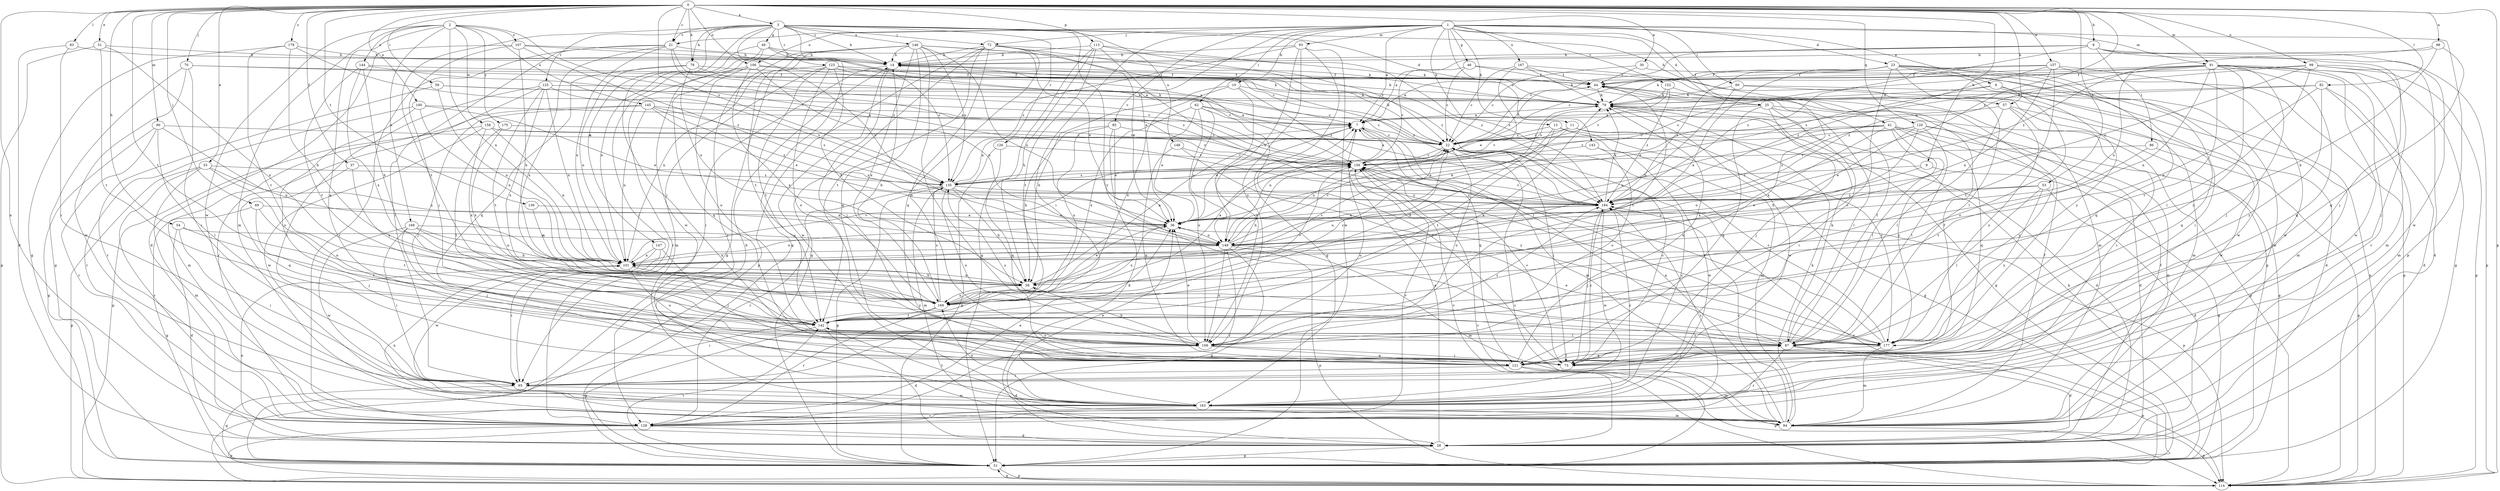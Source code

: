 strict digraph  {
0;
1;
2;
3;
6;
7;
8;
9;
10;
11;
13;
14;
21;
22;
23;
25;
28;
30;
31;
33;
36;
37;
41;
44;
46;
49;
51;
53;
54;
57;
58;
59;
60;
62;
65;
69;
70;
72;
73;
78;
79;
82;
83;
85;
86;
87;
90;
91;
93;
94;
98;
99;
100;
101;
106;
107;
108;
113;
114;
120;
121;
123;
125;
126;
128;
135;
136;
142;
143;
144;
145;
146;
147;
148;
149;
152;
156;
157;
158;
163;
167;
168;
169;
175;
177;
178;
184;
0 -> 3  [label=a];
0 -> 8  [label=b];
0 -> 9  [label=b];
0 -> 21  [label=c];
0 -> 30  [label=e];
0 -> 31  [label=e];
0 -> 33  [label=e];
0 -> 37  [label=f];
0 -> 53  [label=h];
0 -> 54  [label=h];
0 -> 57  [label=h];
0 -> 59  [label=i];
0 -> 69  [label=j];
0 -> 70  [label=j];
0 -> 78  [label=k];
0 -> 82  [label=l];
0 -> 83  [label=l];
0 -> 90  [label=m];
0 -> 91  [label=m];
0 -> 98  [label=n];
0 -> 99  [label=n];
0 -> 100  [label=n];
0 -> 106  [label=o];
0 -> 113  [label=p];
0 -> 114  [label=p];
0 -> 120  [label=q];
0 -> 135  [label=s];
0 -> 136  [label=t];
0 -> 142  [label=t];
0 -> 157  [label=w];
0 -> 178  [label=z];
0 -> 184  [label=z];
0 -> 128  [label=n];
1 -> 6  [label=a];
1 -> 7  [label=a];
1 -> 10  [label=b];
1 -> 11  [label=b];
1 -> 13  [label=b];
1 -> 21  [label=c];
1 -> 23  [label=d];
1 -> 25  [label=d];
1 -> 36  [label=e];
1 -> 41  [label=f];
1 -> 46  [label=g];
1 -> 60  [label=i];
1 -> 62  [label=i];
1 -> 65  [label=i];
1 -> 72  [label=j];
1 -> 85  [label=l];
1 -> 91  [label=m];
1 -> 93  [label=m];
1 -> 106  [label=o];
1 -> 114  [label=p];
1 -> 143  [label=u];
1 -> 152  [label=v];
1 -> 167  [label=x];
2 -> 94  [label=m];
2 -> 101  [label=n];
2 -> 107  [label=o];
2 -> 121  [label=q];
2 -> 144  [label=u];
2 -> 145  [label=u];
2 -> 158  [label=w];
2 -> 163  [label=w];
2 -> 168  [label=x];
2 -> 175  [label=y];
2 -> 184  [label=z];
3 -> 14  [label=b];
3 -> 21  [label=c];
3 -> 25  [label=d];
3 -> 49  [label=g];
3 -> 51  [label=g];
3 -> 57  [label=h];
3 -> 72  [label=j];
3 -> 73  [label=j];
3 -> 78  [label=k];
3 -> 123  [label=r];
3 -> 125  [label=r];
3 -> 126  [label=r];
3 -> 142  [label=t];
3 -> 146  [label=u];
3 -> 147  [label=u];
3 -> 148  [label=u];
3 -> 149  [label=u];
3 -> 177  [label=y];
6 -> 36  [label=e];
6 -> 79  [label=k];
6 -> 94  [label=m];
6 -> 108  [label=o];
6 -> 121  [label=q];
7 -> 22  [label=c];
7 -> 36  [label=e];
7 -> 94  [label=m];
7 -> 121  [label=q];
7 -> 149  [label=u];
8 -> 7  [label=a];
8 -> 14  [label=b];
8 -> 22  [label=c];
8 -> 73  [label=j];
8 -> 86  [label=l];
8 -> 114  [label=p];
8 -> 163  [label=w];
8 -> 184  [label=z];
9 -> 51  [label=g];
9 -> 135  [label=s];
9 -> 149  [label=u];
10 -> 58  [label=h];
10 -> 79  [label=k];
10 -> 87  [label=l];
10 -> 108  [label=o];
10 -> 169  [label=x];
11 -> 22  [label=c];
11 -> 28  [label=d];
11 -> 36  [label=e];
11 -> 156  [label=v];
11 -> 177  [label=y];
13 -> 22  [label=c];
13 -> 51  [label=g];
13 -> 94  [label=m];
13 -> 142  [label=t];
13 -> 169  [label=x];
14 -> 44  [label=f];
14 -> 65  [label=i];
14 -> 73  [label=j];
14 -> 163  [label=w];
14 -> 184  [label=z];
21 -> 14  [label=b];
21 -> 65  [label=i];
21 -> 101  [label=n];
21 -> 128  [label=r];
21 -> 156  [label=v];
21 -> 169  [label=x];
21 -> 184  [label=z];
22 -> 14  [label=b];
22 -> 44  [label=f];
22 -> 73  [label=j];
22 -> 108  [label=o];
22 -> 149  [label=u];
22 -> 156  [label=v];
23 -> 7  [label=a];
23 -> 44  [label=f];
23 -> 65  [label=i];
23 -> 87  [label=l];
23 -> 94  [label=m];
23 -> 101  [label=n];
23 -> 108  [label=o];
23 -> 121  [label=q];
23 -> 163  [label=w];
23 -> 177  [label=y];
23 -> 184  [label=z];
25 -> 7  [label=a];
25 -> 65  [label=i];
25 -> 73  [label=j];
25 -> 87  [label=l];
25 -> 114  [label=p];
25 -> 121  [label=q];
28 -> 7  [label=a];
28 -> 44  [label=f];
28 -> 51  [label=g];
28 -> 101  [label=n];
28 -> 156  [label=v];
30 -> 22  [label=c];
30 -> 44  [label=f];
30 -> 114  [label=p];
31 -> 14  [label=b];
31 -> 114  [label=p];
31 -> 142  [label=t];
31 -> 169  [label=x];
33 -> 94  [label=m];
33 -> 108  [label=o];
33 -> 114  [label=p];
33 -> 128  [label=r];
33 -> 135  [label=s];
33 -> 149  [label=u];
36 -> 101  [label=n];
36 -> 149  [label=u];
36 -> 169  [label=x];
37 -> 121  [label=q];
37 -> 135  [label=s];
37 -> 169  [label=x];
41 -> 22  [label=c];
41 -> 28  [label=d];
41 -> 87  [label=l];
41 -> 94  [label=m];
41 -> 121  [label=q];
41 -> 149  [label=u];
41 -> 156  [label=v];
41 -> 169  [label=x];
41 -> 177  [label=y];
44 -> 79  [label=k];
44 -> 142  [label=t];
46 -> 22  [label=c];
46 -> 44  [label=f];
46 -> 94  [label=m];
46 -> 156  [label=v];
49 -> 14  [label=b];
49 -> 65  [label=i];
49 -> 79  [label=k];
49 -> 101  [label=n];
49 -> 135  [label=s];
49 -> 163  [label=w];
51 -> 22  [label=c];
51 -> 79  [label=k];
51 -> 114  [label=p];
51 -> 142  [label=t];
51 -> 184  [label=z];
53 -> 28  [label=d];
53 -> 36  [label=e];
53 -> 87  [label=l];
53 -> 149  [label=u];
53 -> 177  [label=y];
53 -> 184  [label=z];
54 -> 28  [label=d];
54 -> 65  [label=i];
54 -> 142  [label=t];
54 -> 149  [label=u];
57 -> 7  [label=a];
57 -> 65  [label=i];
57 -> 87  [label=l];
57 -> 163  [label=w];
57 -> 177  [label=y];
58 -> 7  [label=a];
58 -> 22  [label=c];
58 -> 36  [label=e];
58 -> 101  [label=n];
58 -> 169  [label=x];
59 -> 22  [label=c];
59 -> 79  [label=k];
59 -> 101  [label=n];
59 -> 128  [label=r];
60 -> 28  [label=d];
60 -> 79  [label=k];
60 -> 94  [label=m];
60 -> 101  [label=n];
62 -> 7  [label=a];
62 -> 22  [label=c];
62 -> 36  [label=e];
62 -> 73  [label=j];
62 -> 108  [label=o];
62 -> 149  [label=u];
62 -> 169  [label=x];
65 -> 51  [label=g];
65 -> 163  [label=w];
69 -> 36  [label=e];
69 -> 51  [label=g];
69 -> 73  [label=j];
69 -> 142  [label=t];
70 -> 44  [label=f];
70 -> 51  [label=g];
70 -> 65  [label=i];
70 -> 79  [label=k];
70 -> 163  [label=w];
72 -> 14  [label=b];
72 -> 36  [label=e];
72 -> 51  [label=g];
72 -> 79  [label=k];
72 -> 108  [label=o];
72 -> 114  [label=p];
72 -> 121  [label=q];
72 -> 142  [label=t];
72 -> 184  [label=z];
73 -> 22  [label=c];
73 -> 44  [label=f];
73 -> 156  [label=v];
73 -> 184  [label=z];
78 -> 7  [label=a];
78 -> 44  [label=f];
78 -> 101  [label=n];
78 -> 121  [label=q];
78 -> 149  [label=u];
79 -> 7  [label=a];
79 -> 14  [label=b];
79 -> 51  [label=g];
79 -> 163  [label=w];
82 -> 28  [label=d];
82 -> 79  [label=k];
82 -> 94  [label=m];
82 -> 101  [label=n];
82 -> 156  [label=v];
82 -> 177  [label=y];
83 -> 14  [label=b];
83 -> 28  [label=d];
83 -> 65  [label=i];
85 -> 22  [label=c];
85 -> 28  [label=d];
85 -> 36  [label=e];
85 -> 58  [label=h];
85 -> 169  [label=x];
86 -> 114  [label=p];
86 -> 142  [label=t];
86 -> 156  [label=v];
87 -> 28  [label=d];
87 -> 44  [label=f];
87 -> 79  [label=k];
87 -> 114  [label=p];
87 -> 121  [label=q];
87 -> 128  [label=r];
87 -> 135  [label=s];
90 -> 22  [label=c];
90 -> 51  [label=g];
90 -> 87  [label=l];
90 -> 101  [label=n];
90 -> 128  [label=r];
91 -> 44  [label=f];
91 -> 51  [label=g];
91 -> 73  [label=j];
91 -> 79  [label=k];
91 -> 94  [label=m];
91 -> 101  [label=n];
91 -> 121  [label=q];
91 -> 128  [label=r];
91 -> 135  [label=s];
91 -> 142  [label=t];
91 -> 149  [label=u];
91 -> 163  [label=w];
91 -> 177  [label=y];
91 -> 184  [label=z];
93 -> 14  [label=b];
93 -> 51  [label=g];
93 -> 108  [label=o];
93 -> 135  [label=s];
93 -> 149  [label=u];
93 -> 163  [label=w];
94 -> 7  [label=a];
94 -> 14  [label=b];
94 -> 44  [label=f];
94 -> 79  [label=k];
94 -> 101  [label=n];
94 -> 114  [label=p];
94 -> 184  [label=z];
98 -> 14  [label=b];
98 -> 58  [label=h];
98 -> 121  [label=q];
98 -> 184  [label=z];
99 -> 28  [label=d];
99 -> 44  [label=f];
99 -> 73  [label=j];
99 -> 87  [label=l];
99 -> 114  [label=p];
99 -> 135  [label=s];
99 -> 184  [label=z];
100 -> 7  [label=a];
100 -> 36  [label=e];
100 -> 101  [label=n];
100 -> 108  [label=o];
100 -> 128  [label=r];
101 -> 58  [label=h];
101 -> 108  [label=o];
101 -> 156  [label=v];
101 -> 177  [label=y];
106 -> 7  [label=a];
106 -> 44  [label=f];
106 -> 108  [label=o];
106 -> 121  [label=q];
106 -> 128  [label=r];
106 -> 149  [label=u];
106 -> 169  [label=x];
107 -> 14  [label=b];
107 -> 22  [label=c];
107 -> 28  [label=d];
107 -> 58  [label=h];
107 -> 73  [label=j];
107 -> 184  [label=z];
108 -> 28  [label=d];
108 -> 36  [label=e];
108 -> 58  [label=h];
108 -> 73  [label=j];
108 -> 121  [label=q];
108 -> 184  [label=z];
113 -> 14  [label=b];
113 -> 22  [label=c];
113 -> 51  [label=g];
113 -> 58  [label=h];
113 -> 142  [label=t];
113 -> 177  [label=y];
113 -> 184  [label=z];
114 -> 51  [label=g];
114 -> 156  [label=v];
120 -> 22  [label=c];
120 -> 36  [label=e];
120 -> 51  [label=g];
120 -> 58  [label=h];
120 -> 87  [label=l];
120 -> 177  [label=y];
120 -> 184  [label=z];
121 -> 65  [label=i];
121 -> 79  [label=k];
121 -> 87  [label=l];
121 -> 94  [label=m];
121 -> 114  [label=p];
123 -> 44  [label=f];
123 -> 58  [label=h];
123 -> 94  [label=m];
123 -> 101  [label=n];
123 -> 108  [label=o];
123 -> 142  [label=t];
123 -> 156  [label=v];
123 -> 184  [label=z];
125 -> 65  [label=i];
125 -> 79  [label=k];
125 -> 101  [label=n];
125 -> 128  [label=r];
125 -> 135  [label=s];
125 -> 142  [label=t];
125 -> 169  [label=x];
126 -> 51  [label=g];
126 -> 121  [label=q];
126 -> 156  [label=v];
128 -> 28  [label=d];
128 -> 36  [label=e];
128 -> 114  [label=p];
128 -> 156  [label=v];
128 -> 184  [label=z];
135 -> 7  [label=a];
135 -> 51  [label=g];
135 -> 58  [label=h];
135 -> 94  [label=m];
135 -> 108  [label=o];
135 -> 128  [label=r];
135 -> 149  [label=u];
135 -> 184  [label=z];
136 -> 36  [label=e];
136 -> 101  [label=n];
142 -> 28  [label=d];
142 -> 51  [label=g];
142 -> 79  [label=k];
142 -> 87  [label=l];
142 -> 108  [label=o];
142 -> 177  [label=y];
143 -> 108  [label=o];
143 -> 156  [label=v];
143 -> 163  [label=w];
144 -> 44  [label=f];
144 -> 58  [label=h];
144 -> 142  [label=t];
144 -> 156  [label=v];
144 -> 169  [label=x];
145 -> 7  [label=a];
145 -> 36  [label=e];
145 -> 73  [label=j];
145 -> 94  [label=m];
145 -> 101  [label=n];
145 -> 135  [label=s];
145 -> 184  [label=z];
146 -> 14  [label=b];
146 -> 36  [label=e];
146 -> 51  [label=g];
146 -> 87  [label=l];
146 -> 121  [label=q];
146 -> 128  [label=r];
146 -> 135  [label=s];
146 -> 142  [label=t];
146 -> 149  [label=u];
146 -> 169  [label=x];
146 -> 184  [label=z];
147 -> 65  [label=i];
147 -> 73  [label=j];
147 -> 101  [label=n];
147 -> 163  [label=w];
148 -> 121  [label=q];
148 -> 156  [label=v];
148 -> 177  [label=y];
149 -> 22  [label=c];
149 -> 51  [label=g];
149 -> 79  [label=k];
149 -> 94  [label=m];
149 -> 101  [label=n];
149 -> 108  [label=o];
149 -> 114  [label=p];
149 -> 128  [label=r];
152 -> 79  [label=k];
152 -> 135  [label=s];
152 -> 169  [label=x];
152 -> 184  [label=z];
156 -> 7  [label=a];
156 -> 58  [label=h];
156 -> 108  [label=o];
156 -> 135  [label=s];
157 -> 22  [label=c];
157 -> 44  [label=f];
157 -> 101  [label=n];
157 -> 114  [label=p];
157 -> 142  [label=t];
157 -> 163  [label=w];
157 -> 184  [label=z];
158 -> 22  [label=c];
158 -> 101  [label=n];
158 -> 114  [label=p];
158 -> 156  [label=v];
158 -> 163  [label=w];
158 -> 169  [label=x];
163 -> 22  [label=c];
163 -> 36  [label=e];
163 -> 94  [label=m];
163 -> 128  [label=r];
163 -> 142  [label=t];
163 -> 169  [label=x];
163 -> 184  [label=z];
167 -> 22  [label=c];
167 -> 36  [label=e];
167 -> 44  [label=f];
167 -> 51  [label=g];
167 -> 79  [label=k];
168 -> 58  [label=h];
168 -> 65  [label=i];
168 -> 73  [label=j];
168 -> 101  [label=n];
168 -> 149  [label=u];
168 -> 163  [label=w];
169 -> 7  [label=a];
169 -> 14  [label=b];
169 -> 22  [label=c];
169 -> 65  [label=i];
169 -> 128  [label=r];
169 -> 135  [label=s];
169 -> 142  [label=t];
169 -> 156  [label=v];
175 -> 22  [label=c];
175 -> 87  [label=l];
175 -> 169  [label=x];
177 -> 22  [label=c];
177 -> 36  [label=e];
177 -> 73  [label=j];
177 -> 94  [label=m];
177 -> 156  [label=v];
178 -> 14  [label=b];
178 -> 51  [label=g];
178 -> 58  [label=h];
178 -> 142  [label=t];
178 -> 156  [label=v];
184 -> 36  [label=e];
184 -> 73  [label=j];
184 -> 79  [label=k];
184 -> 114  [label=p];
184 -> 149  [label=u];
184 -> 156  [label=v];
184 -> 163  [label=w];
}
